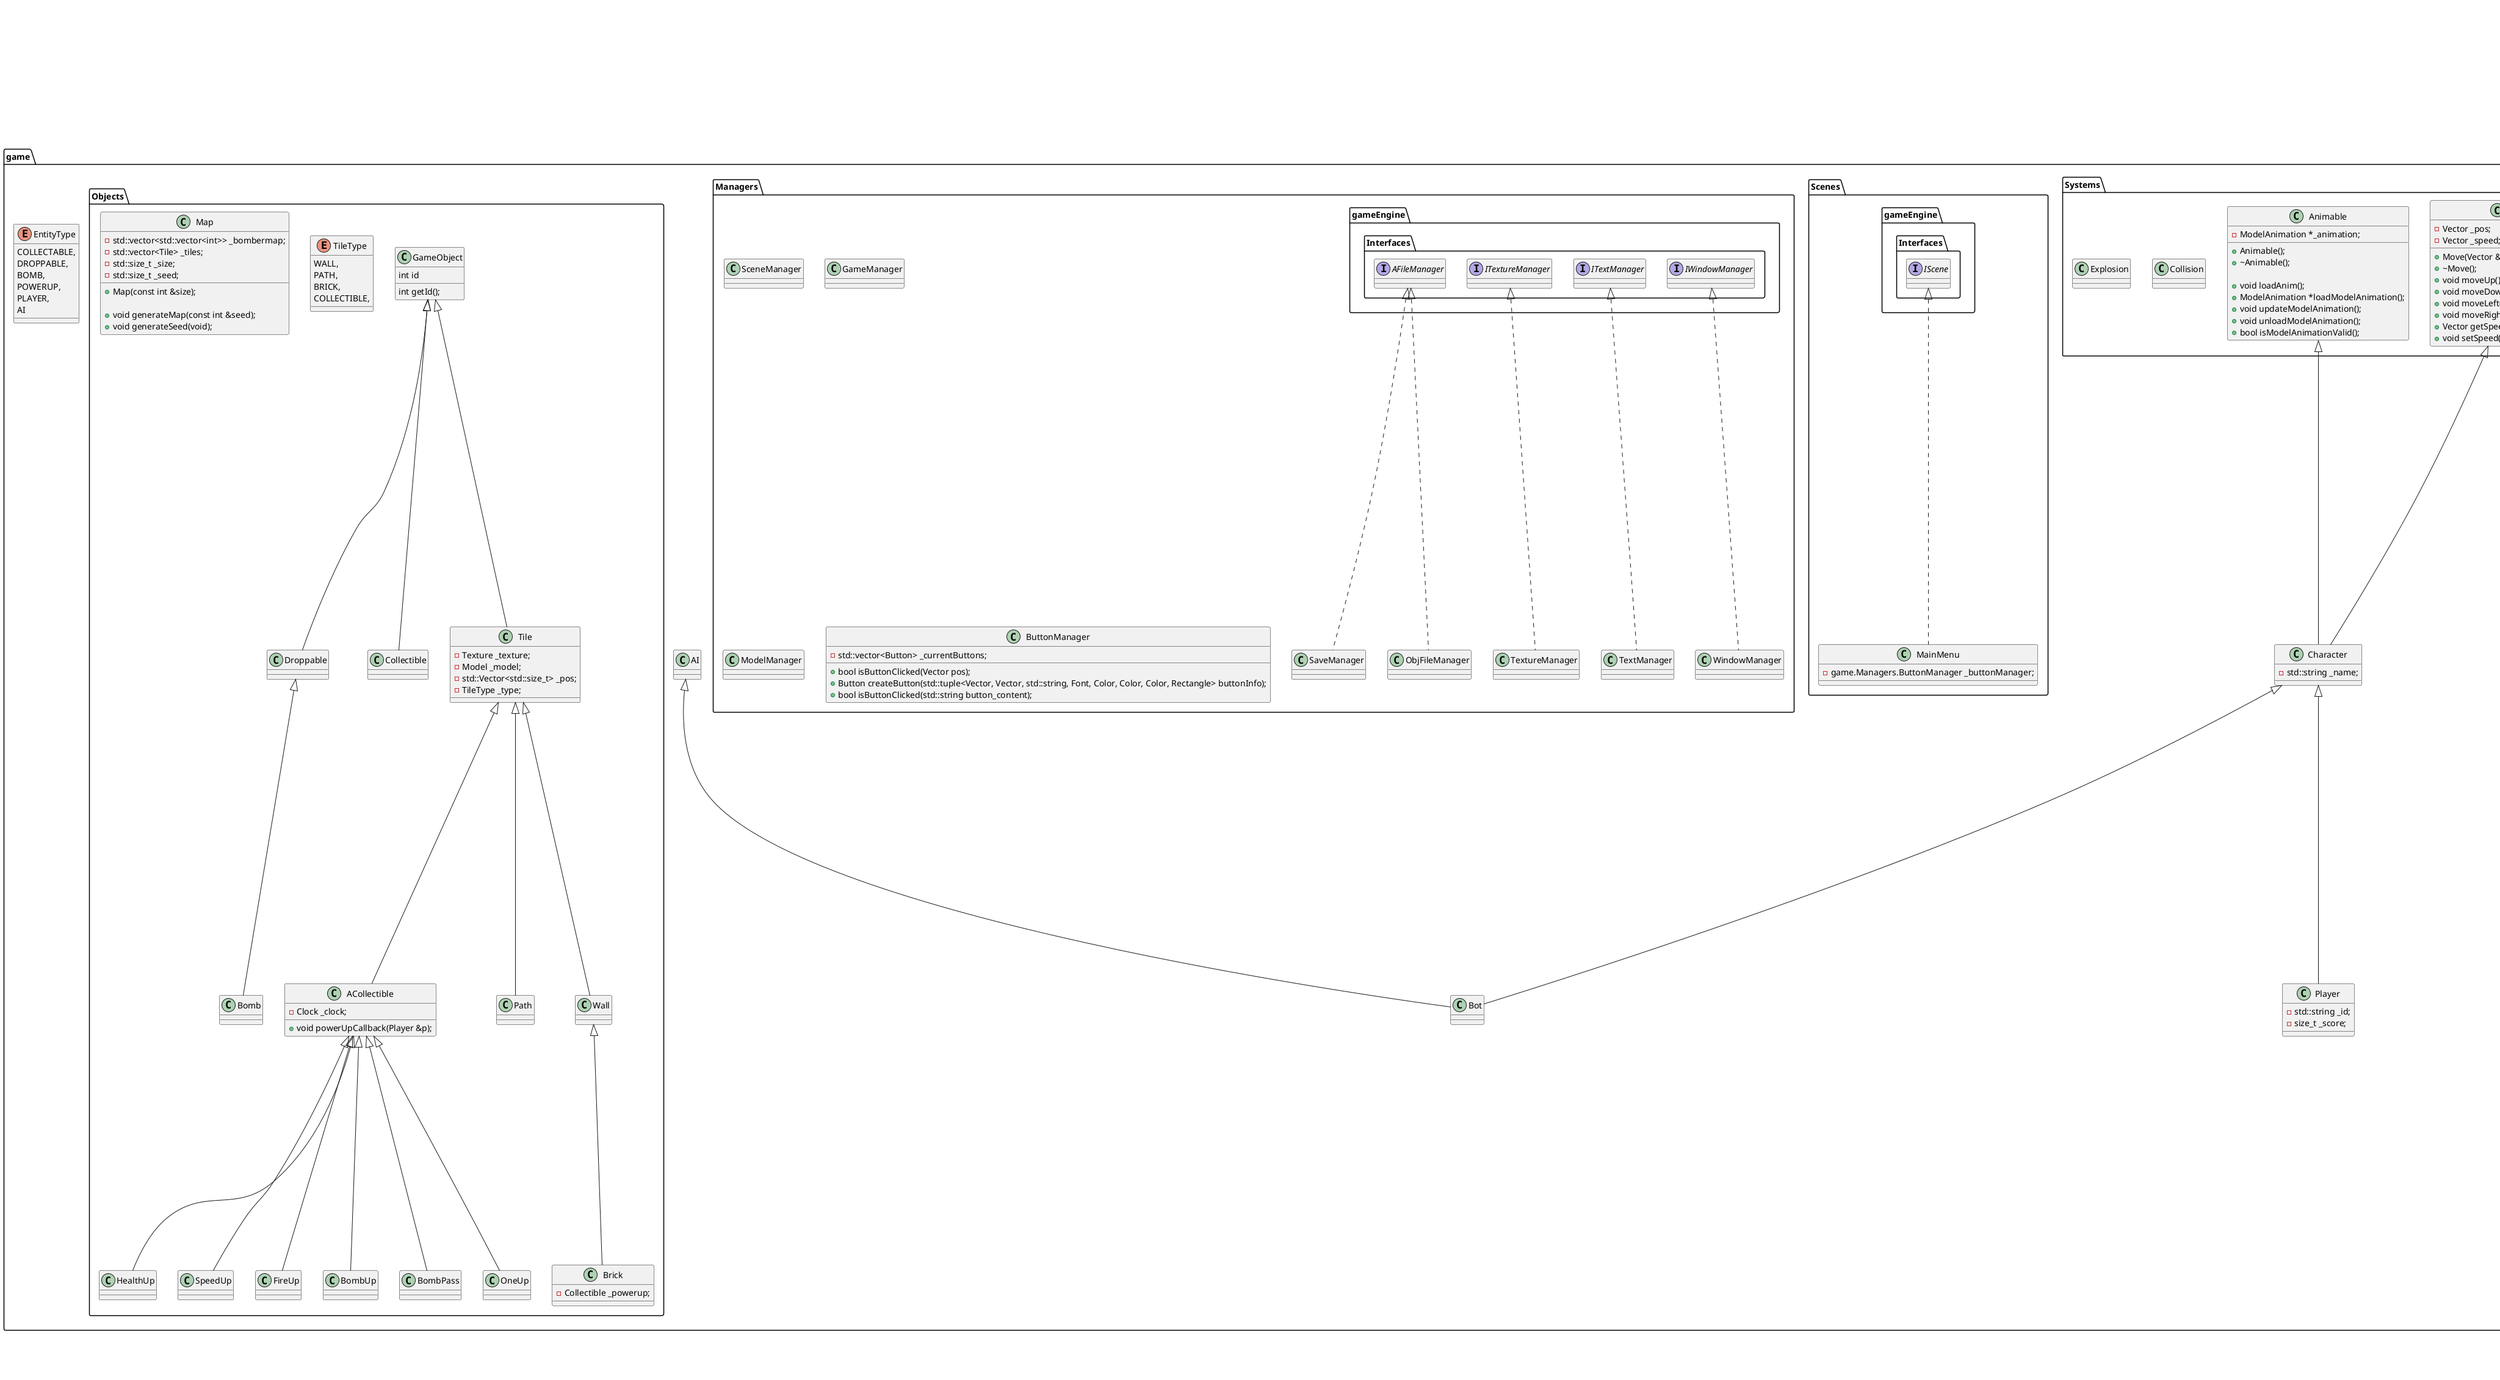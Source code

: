@startuml Indie_Studio

'Gestion de souris, manettes, clavier, fps, fichier (sauvegarde), parsing JSON, textures
'texte, drawShapes, models(2d, 3D), audio

namespace global {
    class Vector<T> {
        +Vector(T x, T y)
        +~Vector() = default;
        +const Vector(const Vector &copy);
        +bool operator==();
        +bool operator!=();
        +Vector &operator+();
        +Vector &operator-();

        -T _x;
        -T _y;
    }

    class Vector3<T> {
        +Vector3T(T x, T y, T Z);
        +~Vector3T() = default;
        +Vector3T(const Vector3T<T> &copy);
        +bool operator==(Vector3T<T> const &other) const noexcept;
        +bool operator!=(Vector3T<T> const &other) const noexcept;
        +Vector3T<T> operator+(Vector3T<T> const &other) const noexcept;
        +Vector3T<T> operator-(Vector3T<T> const &other) const noexcept;
        +Vector3T<T> &operator=(Vector3T<T> const &other) noexcept;

        -T _x;
        -T _y;
        -T _z;
    }
}

namespace game {
        enum EntityType {
        COLLECTABLE,
        DROPPABLE,
        BOMB,
        POWERUP,
        PLAYER,
        AI
    }

    class Character extends game.Systems.Moveable, game.Systems.Animable {
        -std::string _name;
    }

    class AI {
    }

    class Player extends game.Character {
        -std::string _id;
        -size_t _score;
    }

    class Bot extends game.Character, game.AI {

    }

}

namespace game.Scenes {
    class MainMenu implements gameEngine.Interfaces.IScene {
        -game.Managers.ButtonManager _buttonManager;
    }
}

namespace game.Systems {
    class Moveable {
        +Move(Vector &pos, Vector speed = {1,1});
        +~Move();
        +void moveUp();
        +void moveDown();
        +void moveLeft();
        +void moveRight();
        +Vector getSpeed();
        +void setSpeed(Vector &);

        -Vector _pos;
        -Vector _speed;
    }

    class Animable {
        +Animable();
        +~Animable();

        +void loadAnim();
        +ModelAnimation *loadModelAnimation();
        +void updateModelAnimation();
        +void unloadModelAnimation();
        +bool isModelAnimationValid();

        -ModelAnimation *_animation;
    }

    class Collision {

    }

    class Explosion {

    }
}

namespace game.Managers {

    class SaveManager implements gameEngine.Interfaces.AFileManager{}
    class TextureManager implements gameEngine.Interfaces.ITextureManager {}
    class TextManager implements gameEngine.Interfaces.ITextManager {}
    class WindowManager implements gameEngine.Interfaces.IWindowManager {}
    class ObjFileManager implements gameEngine.Interfaces.AFileManager {}
    class SceneManager{}
    class GameManager{}
    class ModelManager {}
    'Button args are taken from botttom to top
    class ButtonManager {
        +bool isButtonClicked(Vector pos);
        +Button createButton(std::tuple<Vector, Vector, std::string, Font, Color, Color, Color, Rectangle> buttonInfo);
        +bool isButtonClicked(std::string button_content);
        -std::vector<Button> _currentButtons;
    }
}

namespace game.Objects {

    class GameObject {
        int getId();
        int id
    }
    class Droppable extends GameObject {}
    class Collectible extends GameObject {}
    class Bomb extends Droppable {}

    enum TileType {
        WALL,
        PATH,
        BRICK,
        COLLECTIBLE,
    }

    class Tile extends GameObject {
        -Texture _texture;
        -Model _model;
        -std::Vector<std::size_t> _pos;
        -TileType _type;
    }

    class Map {
        +Map(const int &size);

        +void generateMap(const int &seed);
        +void generateSeed(void);

        -std::vector<std::vector<int>> _bombermap;
        -std::vector<Tile> _tiles;
        -std::size_t _size;
        -std::size_t _seed;
    }

    class ACollectible extends Tile {
        +void powerUpCallback(Player &p);

        -Clock _clock;
    }

    class Path extends Tile {
    }

    class Wall extends Tile {
    }

    class Brick extends Wall {
        -Collectible _powerup;
    }

    class HealthUp extends ACollectible {}
    class SpeedUp extends ACollectible {}
    class FireUp extends ACollectible {}
    class BombUp extends ACollectible {}
    class BombPass extends ACollectible {}
    class OneUp extends ACollectible {}

}

namespace gameEngine {

namespace Encapsulation #fc7c60  {
    enum ButtonState {
        NORMAL,
        HOVER,
        PRESSED,
    }
    class Button {
        +Button &operator=(const Button &ref);

        +Vector<float> getPos() const;
        +Vector<float> getSize() const;
        +gameEngine::encapsulation::BText getContent() const;
        +gameEngine::encapsulation::BTexture2D getTexture() const;
        +gameEngine::encapsulation::BRectangle getRect() const;
        +gameEngine::encapsulation::BRectangle getFrameRect() const;
        +State getState() const;
        +bool getButtonPressed() const;
        +int getNbFrames() const;

        +void setPos(const Vector<float> &pos);
        +void setRotation(const float &rotation);
        +void setSize(const Vector<float> &size);
        +void setColor(const gameEngine::encapsulation::BColor &color);
        +void setContentStr(const std::string &str);
        +void setNbFrames(const int &nb);
        +void setFrameRect(const gameEngine::encapsulation::BRectangle &rect);
        +void setFrameRectSize(const Vector<float> &size);

        +bool isInsideButton(const Vector<float> &point);
        +bool isButtonPressed(Vector<float> mousePos);
        +bool isButtonReleased();
        +void update();
        +void drawButton();

        -Rectangle _rect;
        -State state;
        -Rectangle _frameRec;
        -Text _content;
        -Texture texture;
        -Vector<float> size;
        -Vector<float> pos;
        -Color color;
        -float rotation;
    }
    class Image {
        +Image getObj() const noexcept;
        +bool isLoad() const noexcept;
        +int getWidth() const noexcept;
        +int getHeight() const noexcept;
        +Vector<int> getSize() const noexcept;
        +Vector<int> getPosition() const noexcept;
        +void load(const std::string &filpath);
        +void unload() noexcept;
        +void setImage(const Image &img) noexcept;
        +void setImage(const Image &img, const Vector<int> &pos) noexcept;
        +void setPosition(const Vector<int> &pos) noexcept;
        +void resize(const Vector<int> &newSize) noexcept;
        +void scale(const float &scale) noexcept;
        +void rotateRight() noexcept;
        +void rotateLeft() noexcept;
        +void clearBackground(const BColor &color) noexcept;
        +void drawPixel(const Vector<int> &pos, const BColor &color) noexcept;
        +void drawLine(const Vector<float> &start, const Vector<float> &end, const BColor &color) noexcept;
        +void drawCircle(const Vector<float> &center, int radius, const BColor &color) noexcept;
        +void drawRectangle(const BRectangle &rec) noexcept;
        +void drawText(const BText &text, const Vector<int> &pos) noexcept;
        +void flipV() noexcept;
        +void flipH() noexcept;

        -Image _img;
        -Vector<int> _pos{0, 0};
    }

    class Model {
        +Model getObj() const noexcept;
        +bool isLoad() const noexcept;
        +BColor getColor() const noexcept;
        +Vector3T<float> getPos() const noexcept;
        +void load(const std::string &filepath);
        +void unload() noexcept;
        +void unloadKeepMesh() noexcept;
        +void setPos(const Vector3T<float> &pos) noexcept;
        +void setColor(const BColor &color) noexcept;
        +void setMaterialTexture(int material_idx, int maps_idx, const BTexture2D &texture) noexcept;
        +void draw() const noexcept;

        -void resetObj() noexcept;
        -Model _model;
        -BColor _color{WHITE};
        -float _scale = 0;
        -Vector3T<float> _pos{0, 0, 0};
    }
    class Camera2d {
        +BCamera2D();
        +BCamera2D(const BCamera2D &ref);
        +BCamera2D &operator=(const BCamera2D &ref);
        +~BCamera2D();
        +Camera2D getObj() const noexcept;
        +Vector<float> getOffset() const noexcept;
        +Vector<float> getTarget() const noexcept;
        +float getRotation() const noexcept;
        +float getZoom() const noexcept;
        +void setOffset(const Vector<float> &offset) noexcept;
        +void setTarget(const Vector<float> &target) noexcept;
        +void setRotation(float rotation) noexcept;
        +void rotateLeft(float value) noexcept;
        +void rotateRight(float value) noexcept;
        +void setZoom(float zoom) noexcept;
        +void unzoom(float value) noexcept;
        +void zoom(float value) noexcept;
        +void resetObj() noexcept;
        +void beginMode() const noexcept final;
        +void endMode() const noexcept final;

        -Camera2D _camera;
    }
    class Camera {
        +BCamera(const BCamera &ref);
        +BCamera &operator=(const BCamera &ref);
        +~BCamera();
        +Camera getObj() const noexcept;
        +void setPosition(const Vector3T<float> &pos) noexcept;
        +void setTarget(const Vector3T<float> &target) noexcept;
        +void setUp(const Vector3T<float> &up) noexcept;
        +void setFovy(float fov) noexcept;
        +void setProjection(CameraProjection projection) noexcept;
        +void update() noexcept;
        +void setMode(CameraMode mode) noexcept;
        +void beginMode() const noexcept final;
        +void endMode() const noexcept final;

        -Camera _camera;
    }
    class Shader {}
    class Music {
        +BMusic(const std::string &filepath);
        +BMusic(const BMusic &ref) = delete;
        +BMusic &operator=(const BMusic &ref) = delete;
        +~BMusic();
        +Music getObj() const noexcept;
        +bool isLoad() const noexcept;
        +bool isPlaying() const noexcept;
        +float getTimeLength() const noexcept;
        +float getTimePlayed() const noexcept;
        +void load(const std::string &filpath);
        +void unload() noexcept;
        +void play();
        +void updateStream();
        +void stop();
        +void pause();
        +void resumeStream();
        +void setVolume(float volume);
        +void setPitch(float pitch);

        -Music _music = {0};
        -bool _load;
    }
    class Sound {}
    class Color {
        +BColor(unsigned char r, unsigned char g, unsigned char b, unsigned char a);
        +BColor(const Color &ref);
        +BColor(const BColor &ref);
        +BColor &operator=(const BColor &ref);
        +BColor &operator=(const Color &ref);
        +~BColor();
        +unsigned char getRed() const noexcept;
        +unsigned char getGreen() const noexcept;
        +unsigned char getBlue() const noexcept;
        +unsigned char getAlpha() const noexcept;
        +Color getObj() const noexcept;
        +void setRed(unsigned char value) noexcept;
        +void setGreen(unsigned char value) noexcept;
        +void setBlue(unsigned char value) noexcept;
        +void setAlpha(unsigned char value) noexcept;
        +void copy(const BColor &ref) noexcept;

        -unsigned char _r;
        -unsigned char _g;
        -unsigned char _b;
        -unsigned char _a;
    }

    class Font {}

    class Rectangle {
        +BRectangle(const BRectangle &ref);
        +BRectangle &operator=(const BRectangle &ref);
        +Rectangle getObj() const noexcept;
        +float getWidth() const noexcept;
        +float getHeight() const noexcept;
        +float getX() const noexcept;
        +float getY() const noexcept;
        +Vector<float> getSize() const noexcept;
        +Vector<float> getPos() const noexcept;
        +float getRotation() const noexcept;
        +BColor getColor() const noexcept;
        +void setX(const float &x) noexcept;
        +void setY(const float &y) noexcept;
        +void setWidth(const float &width) noexcept;
        +void setHeight(const float &height) noexcept;
        +void setSize(const Vector<float> &size) noexcept;
        +void setPos(const Vector<float> &pos) noexcept;
        +void setRotation(const float &rotation) noexcept;
        +void setColor(const BColor &color) noexcept;
        +void scale(const float &scale) noexcept;
        +void draw() const noexcept;
        +bool checkCollision(const BRectangle &other) const noexcept;
        +bool checkPointInside(const Vector<float> &point) const noexcept;

        -Vector<float> _pos;
        -Vector<float> _size;
        -float _rotation;
        -BColor _color;
    }

    class Animation {
        +Animation(Model, ModelAnimation, size_t = 0);
        +~Animation();
        +ModelAnimation *loadModelAnimation(const std::string &, int *animCount);
        +void updateModelAnimation(Model, ModelAnimation, int);
        +void unloadModelAnimation(ModelAnimation *, unsigned int);
        +bool isModelAnimationValid(Model, ModelAnimation);
        -Model _model;
        -size_t _frameCounter;
        -ModelAnimation *_animation;
    }
}

namespace Interfaces #DDDDDD {

    interface IScene
    {
        +void loadScene();
        +void destroyScene();
    }

    interface IWindowManager
    {
        +void createWindow(Vector<int> size, const std::string &title);
        +void openWindow();
        +void closeWindow();
        +void clearWindow();
        +void updateWindow();
        +void toggleFullscreen();

        -Vector &getScreenSize();
        -Vector &getWindowPos();
    }

    interface IDrawManager
    {
        +void drawCircle(const float radius, );
        +void drawRect(const Vector &size, size_t radius);
        +void drawLine(const Vector &size);
        +void drawGrid(const Vector &size, int nbCols, int nbRows);
    }

    interface ITextureManager
    {
        +void setTexture();
        +void loadTexture();
        +void uploadTexture();
        +void drawTextureRect();
        'Potentiellement ajouter + de drawTexture
        +void destroyTexture();
    }

    interface ITextManager
    {
        +void drawText(const Font &f);
        +void drawTextInRect(const Font &f, const std::string &text, const Vector<float> &offset, Rectangle rect);
    }

    interface IAudioManager
    {
        'Classe audio avec playlist
        +void PlaySound(const Sound &);
        +void PlayMusic(const Music &);
        +Sound LoadSound(const std::string &);
        +Music LoadMusic(const std::string &);
        +bool isMusicPlaying(const Music &);
        +void PauseMusic(const Music &);
        +void setMusicVolume(const Music &, float);
        +void DestroySound(Sound &);
        +void DestroyMusic(Sound &);
    }

    'Definir un port
    'A completer, poser des questions sur les attentes et ce qu'on
    'Voir rush2 SantaServer de Polo
    interface INetworkManager
    {
        +void connect(const Socket &);
        +void createSocket(int);
        +void disconnect(const Socker &);
        +void sendInfo(const std::string &, const Socket &In, const Socker &Out);

    }

    abstract class AFileManager implements IFileManager {}

    'Classe qui pourrait herite de IFileManager -> JsonManager, XMLManager, OBJFileManager, ConfigManager, SaveManager
    interface IFileManager
    {
        +bool checkFileExist(const std::string &);
        +bool checkFilePermissions(const std::string &);
        +File loadFile(const std::string &);
        +void CloseFile(File &);
        +std::string readFile(const File &);
        +std::vector<std::string> readFile(const File &);
        +std::string getFileName(const File &);
        +std::string getFilePath(const File &);
        +std::vector<std::string> getDirectoryFiles(const File &);
    }

    'Mapper std::map<Key, int Code> pareil pour manette
    'Classe qui pourrait herite: Keyboard, Gamepad, Mouse
    interface IInputManager
    {
        +bool isKeyPressed(int);
        +bool isKeyReleased(int);
        +int getKeyPressed();
    }
    'Voir pour les collisions si interface necessaires
}
}
@enduml
